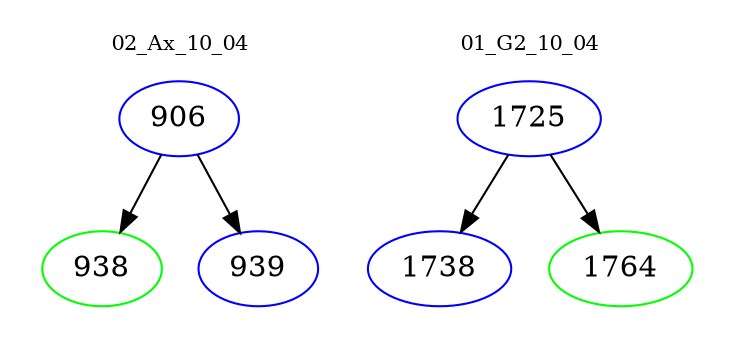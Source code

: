 digraph{
subgraph cluster_0 {
color = white
label = "02_Ax_10_04";
fontsize=10;
T0_906 [label="906", color="blue"]
T0_906 -> T0_938 [color="black"]
T0_938 [label="938", color="green"]
T0_906 -> T0_939 [color="black"]
T0_939 [label="939", color="blue"]
}
subgraph cluster_1 {
color = white
label = "01_G2_10_04";
fontsize=10;
T1_1725 [label="1725", color="blue"]
T1_1725 -> T1_1738 [color="black"]
T1_1738 [label="1738", color="blue"]
T1_1725 -> T1_1764 [color="black"]
T1_1764 [label="1764", color="green"]
}
}

